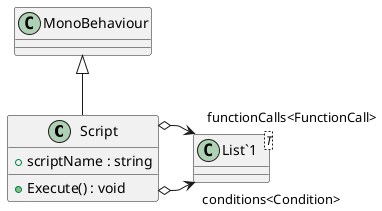 @startuml
class Script {
    + scriptName : string
    + Execute() : void
}
class "List`1"<T> {
}
MonoBehaviour <|-- Script
Script o-> "conditions<Condition>" "List`1"
Script o-> "functionCalls<FunctionCall>" "List`1"
@enduml
